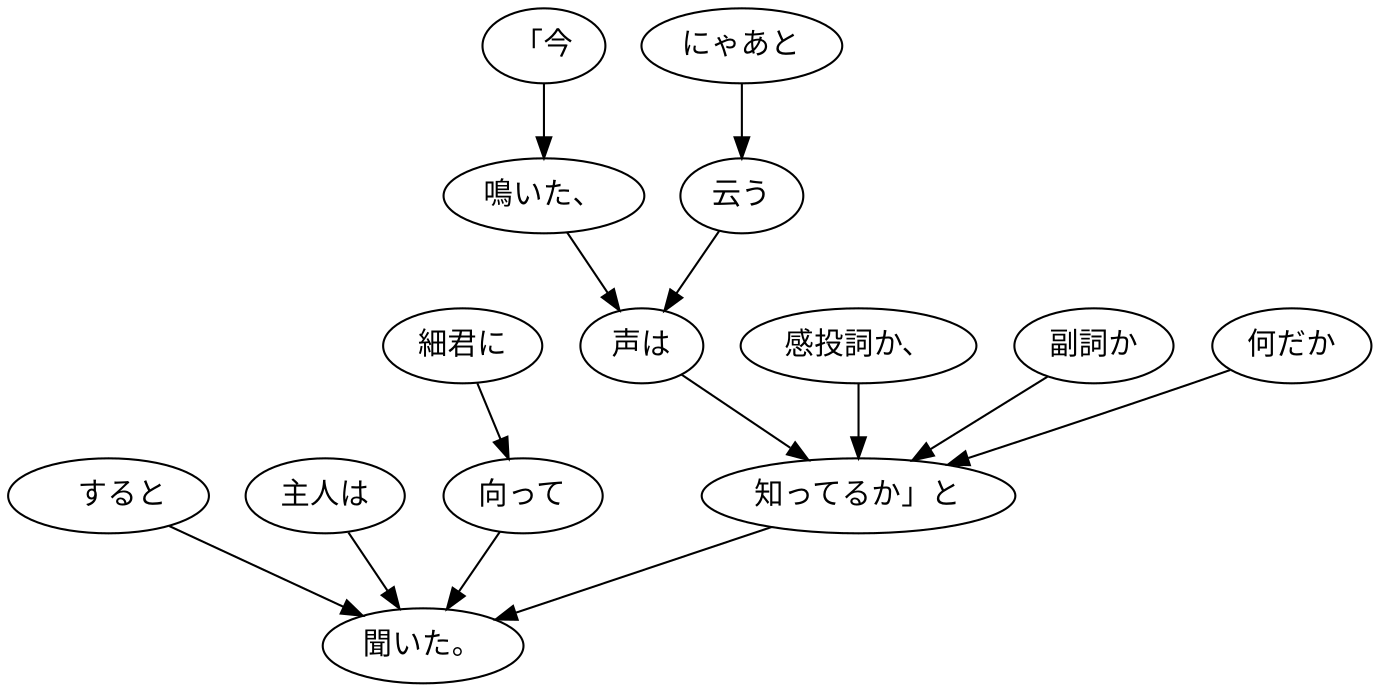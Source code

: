 digraph graph4588 {
	node0 [label="　すると"];
	node1 [label="主人は"];
	node2 [label="細君に"];
	node3 [label="向って"];
	node4 [label="「今"];
	node5 [label="鳴いた、"];
	node6 [label="にゃあと"];
	node7 [label="云う"];
	node8 [label="声は"];
	node9 [label="感投詞か、"];
	node10 [label="副詞か"];
	node11 [label="何だか"];
	node12 [label="知ってるか」と"];
	node13 [label="聞いた。"];
	node0 -> node13;
	node1 -> node13;
	node2 -> node3;
	node3 -> node13;
	node4 -> node5;
	node5 -> node8;
	node6 -> node7;
	node7 -> node8;
	node8 -> node12;
	node9 -> node12;
	node10 -> node12;
	node11 -> node12;
	node12 -> node13;
}
